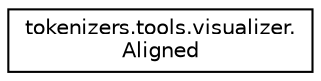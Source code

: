 digraph "Graphical Class Hierarchy"
{
 // LATEX_PDF_SIZE
  edge [fontname="Helvetica",fontsize="10",labelfontname="Helvetica",labelfontsize="10"];
  node [fontname="Helvetica",fontsize="10",shape=record];
  rankdir="LR";
  Node0 [label="tokenizers.tools.visualizer.\lAligned",height=0.2,width=0.4,color="black", fillcolor="white", style="filled",URL="$classtokenizers_1_1tools_1_1visualizer_1_1Aligned.html",tooltip=" "];
}
